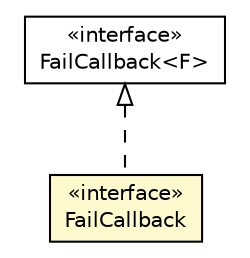#!/usr/local/bin/dot
#
# Class diagram 
# Generated by UMLGraph version R5_6-24-gf6e263 (http://www.umlgraph.org/)
#

digraph G {
	edge [fontname="Helvetica",fontsize=10,labelfontname="Helvetica",labelfontsize=10];
	node [fontname="Helvetica",fontsize=10,shape=plaintext];
	nodesep=0.25;
	ranksep=0.5;
	// io.reinert.requestor.impl.gdeferred.FailCallback
	c8915 [label=<<table title="io.reinert.requestor.impl.gdeferred.FailCallback" border="0" cellborder="1" cellspacing="0" cellpadding="2" port="p" bgcolor="lemonChiffon" href="./FailCallback.html">
		<tr><td><table border="0" cellspacing="0" cellpadding="1">
<tr><td align="center" balign="center"> &#171;interface&#187; </td></tr>
<tr><td align="center" balign="center"> FailCallback </td></tr>
		</table></td></tr>
		</table>>, URL="./FailCallback.html", fontname="Helvetica", fontcolor="black", fontsize=10.0];
	//io.reinert.requestor.impl.gdeferred.FailCallback implements io.reinert.gdeferred.FailCallback<F>
	c8954:p -> c8915:p [dir=back,arrowtail=empty,style=dashed];
	// io.reinert.gdeferred.FailCallback<F>
	c8954 [label=<<table title="io.reinert.gdeferred.FailCallback" border="0" cellborder="1" cellspacing="0" cellpadding="2" port="p" href="http://java.sun.com/j2se/1.4.2/docs/api/io/reinert/gdeferred/FailCallback.html">
		<tr><td><table border="0" cellspacing="0" cellpadding="1">
<tr><td align="center" balign="center"> &#171;interface&#187; </td></tr>
<tr><td align="center" balign="center"> FailCallback&lt;F&gt; </td></tr>
		</table></td></tr>
		</table>>, URL="http://java.sun.com/j2se/1.4.2/docs/api/io/reinert/gdeferred/FailCallback.html", fontname="Helvetica", fontcolor="black", fontsize=10.0];
}

